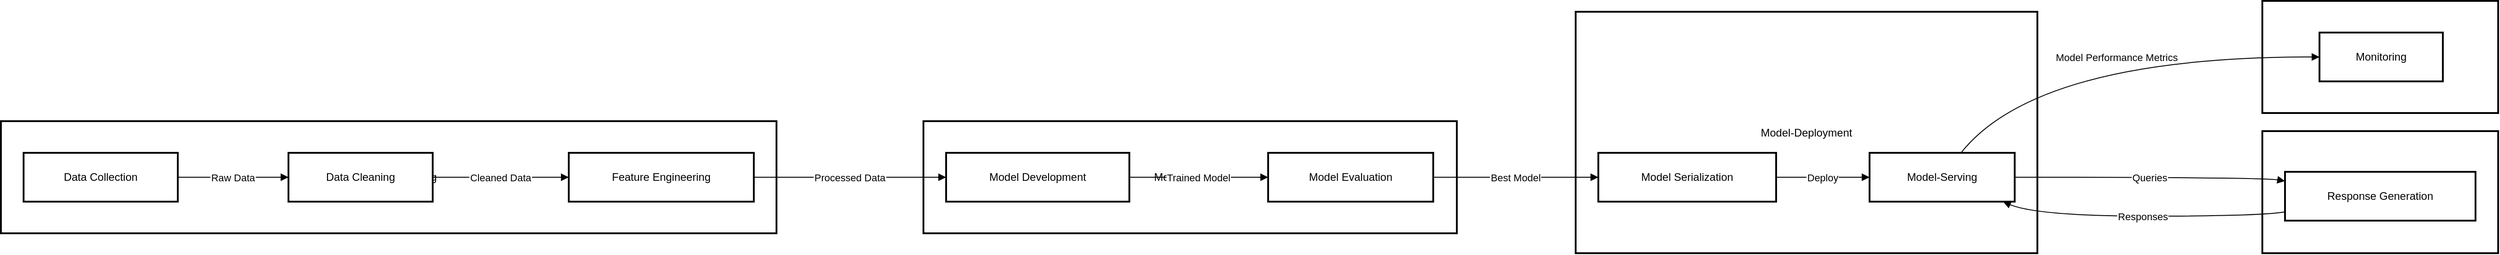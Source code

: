 <mxfile version="26.1.0">
  <diagram name="Page-1" id="9kpNyBw8haSW8rg9bhNA">
    <mxGraphModel>
      <root>
        <mxCell id="0" />
        <mxCell id="1" parent="0" />
        <mxCell id="2" value="Monitoring" style="whiteSpace=wrap;strokeWidth=2;" vertex="1" parent="1">
          <mxGeometry x="2501" y="8" width="260" height="124" as="geometry" />
        </mxCell>
        <mxCell id="3" value="User-Interaction" style="whiteSpace=wrap;strokeWidth=2;" vertex="1" parent="1">
          <mxGeometry x="2501" y="152" width="260" height="135" as="geometry" />
        </mxCell>
        <mxCell id="4" value="Model-Deployment" style="whiteSpace=wrap;strokeWidth=2;" vertex="1" parent="1">
          <mxGeometry x="1744" y="20" width="509" height="267" as="geometry" />
        </mxCell>
        <mxCell id="5" value="Model-Training" style="whiteSpace=wrap;strokeWidth=2;" vertex="1" parent="1">
          <mxGeometry x="1025" y="141" width="588" height="124" as="geometry" />
        </mxCell>
        <mxCell id="6" value="Data-Preprocessing" style="whiteSpace=wrap;strokeWidth=2;" vertex="1" parent="1">
          <mxGeometry x="8" y="141" width="855" height="124" as="geometry" />
        </mxCell>
        <mxCell id="7" value="Data Collection" style="whiteSpace=wrap;strokeWidth=2;" vertex="1" parent="1">
          <mxGeometry x="33" y="176" width="170" height="54" as="geometry" />
        </mxCell>
        <mxCell id="8" value="Data Cleaning" style="whiteSpace=wrap;strokeWidth=2;" vertex="1" parent="1">
          <mxGeometry x="325" y="176" width="159" height="54" as="geometry" />
        </mxCell>
        <mxCell id="9" value="Feature Engineering" style="whiteSpace=wrap;strokeWidth=2;" vertex="1" parent="1">
          <mxGeometry x="634" y="176" width="204" height="54" as="geometry" />
        </mxCell>
        <mxCell id="10" value="Model Development" style="whiteSpace=wrap;strokeWidth=2;" vertex="1" parent="1">
          <mxGeometry x="1050" y="176" width="202" height="54" as="geometry" />
        </mxCell>
        <mxCell id="11" value="Model Evaluation" style="whiteSpace=wrap;strokeWidth=2;" vertex="1" parent="1">
          <mxGeometry x="1405" y="176" width="182" height="54" as="geometry" />
        </mxCell>
        <mxCell id="12" value="Model Serialization" style="whiteSpace=wrap;strokeWidth=2;" vertex="1" parent="1">
          <mxGeometry x="1769" y="176" width="196" height="54" as="geometry" />
        </mxCell>
        <mxCell id="13" value="Model-Serving" style="whiteSpace=wrap;strokeWidth=2;" vertex="1" parent="1">
          <mxGeometry x="2068" y="176" width="160" height="54" as="geometry" />
        </mxCell>
        <mxCell id="14" value="Response Generation" style="whiteSpace=wrap;strokeWidth=2;" vertex="1" parent="1">
          <mxGeometry x="2526" y="197" width="210" height="54" as="geometry" />
        </mxCell>
        <mxCell id="15" value="Monitoring" style="whiteSpace=wrap;strokeWidth=2;" vertex="1" parent="1">
          <mxGeometry x="2564" y="43" width="136" height="54" as="geometry" />
        </mxCell>
        <mxCell id="16" value="Raw Data" style="curved=1;startArrow=none;endArrow=block;exitX=1;exitY=0.5;entryX=0;entryY=0.5;" edge="1" parent="1" source="7" target="8">
          <mxGeometry relative="1" as="geometry">
            <Array as="points" />
          </mxGeometry>
        </mxCell>
        <mxCell id="17" value="Cleaned Data" style="curved=1;startArrow=none;endArrow=block;exitX=1;exitY=0.5;entryX=0;entryY=0.5;" edge="1" parent="1" source="8" target="9">
          <mxGeometry relative="1" as="geometry">
            <Array as="points" />
          </mxGeometry>
        </mxCell>
        <mxCell id="18" value="Processed Data" style="curved=1;startArrow=none;endArrow=block;exitX=1;exitY=0.5;entryX=0;entryY=0.5;" edge="1" parent="1" source="9" target="10">
          <mxGeometry relative="1" as="geometry">
            <Array as="points" />
          </mxGeometry>
        </mxCell>
        <mxCell id="19" value="Trained Model" style="curved=1;startArrow=none;endArrow=block;exitX=1;exitY=0.5;entryX=0;entryY=0.5;" edge="1" parent="1" source="10" target="11">
          <mxGeometry relative="1" as="geometry">
            <Array as="points" />
          </mxGeometry>
        </mxCell>
        <mxCell id="20" value="Best Model" style="curved=1;startArrow=none;endArrow=block;exitX=1;exitY=0.5;entryX=0;entryY=0.5;" edge="1" parent="1" source="11" target="12">
          <mxGeometry relative="1" as="geometry">
            <Array as="points" />
          </mxGeometry>
        </mxCell>
        <mxCell id="21" value="Deploy" style="curved=1;startArrow=none;endArrow=block;exitX=1;exitY=0.5;entryX=0;entryY=0.5;" edge="1" parent="1" source="12" target="13">
          <mxGeometry relative="1" as="geometry">
            <Array as="points" />
          </mxGeometry>
        </mxCell>
        <mxCell id="22" value="Queries" style="curved=1;startArrow=none;endArrow=block;exitX=1;exitY=0.5;entryX=0;entryY=0.19;" edge="1" parent="1" source="13" target="14">
          <mxGeometry relative="1" as="geometry">
            <Array as="points">
              <mxPoint x="2501" y="203" />
            </Array>
          </mxGeometry>
        </mxCell>
        <mxCell id="23" value="Responses" style="curved=1;startArrow=none;endArrow=block;exitX=0;exitY=0.82;entryX=0.92;entryY=1;" edge="1" parent="1" source="14" target="13">
          <mxGeometry relative="1" as="geometry">
            <Array as="points">
              <mxPoint x="2501" y="246" />
              <mxPoint x="2253" y="246" />
            </Array>
          </mxGeometry>
        </mxCell>
        <mxCell id="24" value="Model Performance Metrics" style="curved=1;startArrow=none;endArrow=block;exitX=0.63;exitY=0;entryX=0;entryY=0.5;" edge="1" parent="1" source="13" target="15">
          <mxGeometry relative="1" as="geometry">
            <Array as="points">
              <mxPoint x="2253" y="70" />
            </Array>
          </mxGeometry>
        </mxCell>
      </root>
    </mxGraphModel>
  </diagram>
</mxfile>
